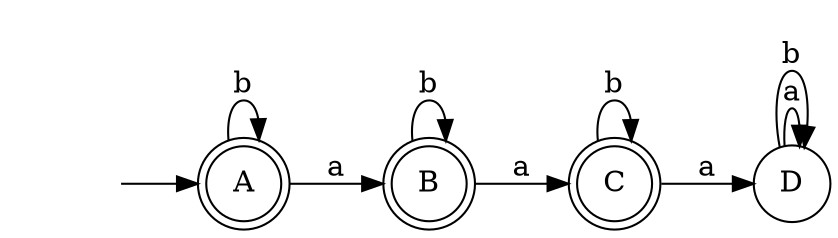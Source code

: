 digraph finite_state_machine {
	rankdir = LR;
	/*size = "4,6"*/
	/*ppi = 300*/
	node [ shape = none ] "";
	node [ shape = doublecircle ]; "A" "B" "C";
	node [ shape = circle ];

	"" -> "A"

	"A" -> "B"  [ label = "a" ]
	"A" -> "A"   [ label = "b" ]

	"B" -> "C"   [ label = "a" ]
	"B" -> "B"   [ label = "b" ]

	"C" -> "D" [ label = "a"]
	"C" -> "C" [ label = "b"]

	"D" -> "D" [ label = "a"]
	"D" -> "D" [ label = "b"]
}
